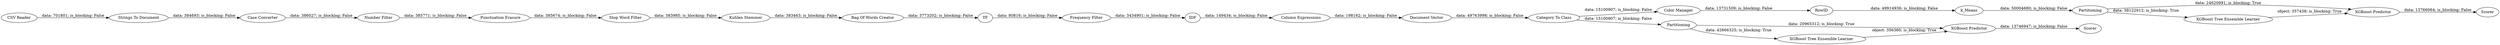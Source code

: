 digraph {
	"-7469534385254161199_12" [label="Bag Of Words Creator"]
	"-7469534385254161199_34" [label="Color Manager"]
	"-7469534385254161199_40" [label="XGBoost Predictor"]
	"-7469534385254161199_28" [label=Scorer]
	"-7469534385254161199_5" [label="Strings To Document"]
	"-7469534385254161199_32" [label=k_Means]
	"-7469534385254161199_8" [label="Punctuation Erasure"]
	"-7469534385254161199_29" [label="Frequency Filter"]
	"-7469534385254161199_22" [label=Partitioning]
	"-7469534385254161199_17" [label="Document Vector"]
	"-7469534385254161199_15" [label=IDF]
	"-7469534385254161199_27" [label="XGBoost Predictor"]
	"-7469534385254161199_16" [label="Column Expressions"]
	"-7469534385254161199_14" [label=TF]
	"-7469534385254161199_38" [label=Partitioning]
	"-7469534385254161199_9" [label="Number Filter"]
	"-7469534385254161199_7" [label="Case Converter"]
	"-7469534385254161199_26" [label="XGBoost Tree Ensemble Learner"]
	"-7469534385254161199_11" [label="Stop Word Filter"]
	"-7469534385254161199_2" [label="CSV Reader"]
	"-7469534385254161199_31" [label=RowID]
	"-7469534385254161199_30" [label="Kuhlen Stemmer"]
	"-7469534385254161199_18" [label="Category To Class"]
	"-7469534385254161199_39" [label="XGBoost Tree Ensemble Learner"]
	"-7469534385254161199_41" [label=Scorer]
	"-7469534385254161199_12" -> "-7469534385254161199_14" [label="data: 3773202; is_blocking: False"]
	"-7469534385254161199_38" -> "-7469534385254161199_39" [label="data: 39122912; is_blocking: True"]
	"-7469534385254161199_30" -> "-7469534385254161199_12" [label="data: 383463; is_blocking: False"]
	"-7469534385254161199_11" -> "-7469534385254161199_30" [label="data: 383985; is_blocking: False"]
	"-7469534385254161199_2" -> "-7469534385254161199_5" [label="data: 701801; is_blocking: False"]
	"-7469534385254161199_15" -> "-7469534385254161199_16" [label="data: 149434; is_blocking: False"]
	"-7469534385254161199_31" -> "-7469534385254161199_32" [label="data: 49914936; is_blocking: False"]
	"-7469534385254161199_16" -> "-7469534385254161199_17" [label="data: 198162; is_blocking: False"]
	"-7469534385254161199_39" -> "-7469534385254161199_40" [label="object: 357438; is_blocking: True"]
	"-7469534385254161199_18" -> "-7469534385254161199_34" [label="data: 15100907; is_blocking: False"]
	"-7469534385254161199_29" -> "-7469534385254161199_15" [label="data: 3434901; is_blocking: False"]
	"-7469534385254161199_5" -> "-7469534385254161199_7" [label="data: 384693; is_blocking: False"]
	"-7469534385254161199_17" -> "-7469534385254161199_18" [label="data: 49763998; is_blocking: False"]
	"-7469534385254161199_9" -> "-7469534385254161199_8" [label="data: 385771; is_blocking: False"]
	"-7469534385254161199_32" -> "-7469534385254161199_38" [label="data: 50004680; is_blocking: False"]
	"-7469534385254161199_40" -> "-7469534385254161199_41" [label="data: 13766064; is_blocking: False"]
	"-7469534385254161199_22" -> "-7469534385254161199_26" [label="data: 42666325; is_blocking: True"]
	"-7469534385254161199_8" -> "-7469534385254161199_11" [label="data: 385674; is_blocking: False"]
	"-7469534385254161199_14" -> "-7469534385254161199_29" [label="data: 80816; is_blocking: False"]
	"-7469534385254161199_26" -> "-7469534385254161199_27" [label="object: 356360; is_blocking: True"]
	"-7469534385254161199_7" -> "-7469534385254161199_9" [label="data: 386027; is_blocking: False"]
	"-7469534385254161199_18" -> "-7469534385254161199_22" [label="data: 15100907; is_blocking: False"]
	"-7469534385254161199_22" -> "-7469534385254161199_27" [label="data: 20965312; is_blocking: True"]
	"-7469534385254161199_34" -> "-7469534385254161199_31" [label="data: 13731509; is_blocking: False"]
	"-7469534385254161199_38" -> "-7469534385254161199_40" [label="data: 24620991; is_blocking: True"]
	"-7469534385254161199_27" -> "-7469534385254161199_28" [label="data: 13746947; is_blocking: False"]
	rankdir=LR
}
